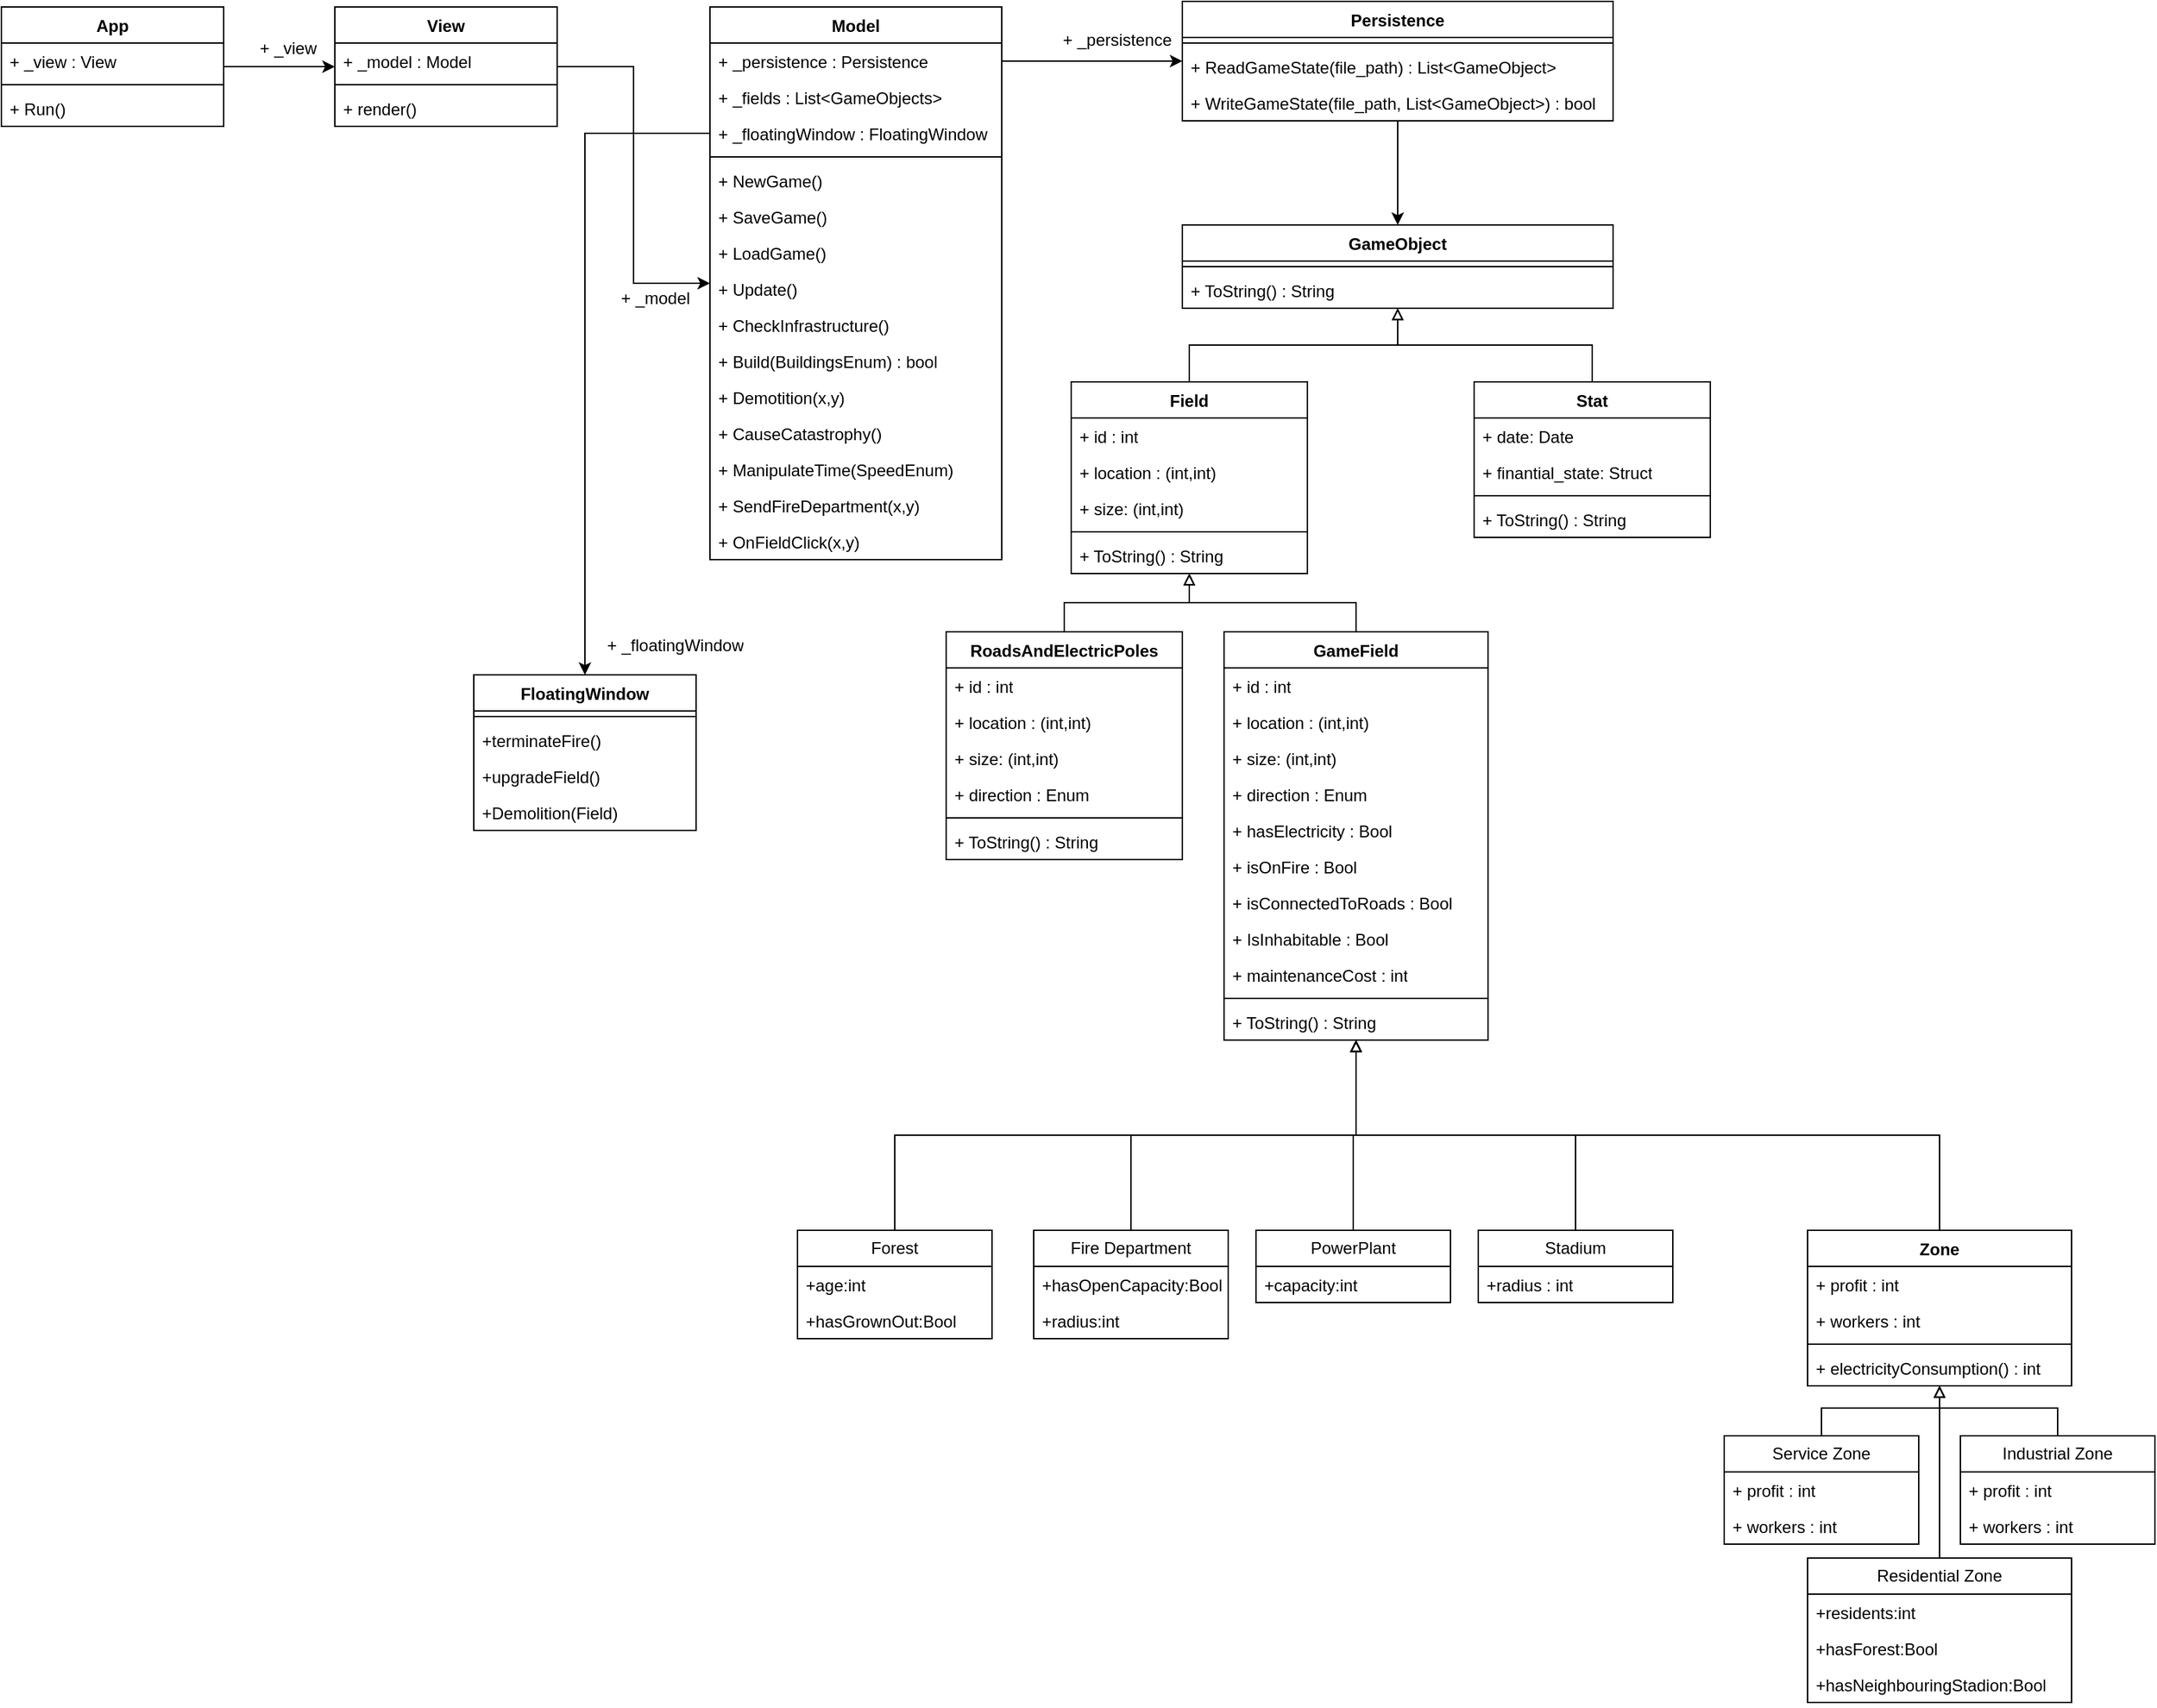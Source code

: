 <mxfile version="21.1.0" type="device">
  <diagram name="1 oldal" id="NuUi4jj5uh0NDqIXe4In">
    <mxGraphModel dx="3385" dy="1435" grid="1" gridSize="10" guides="1" tooltips="1" connect="1" arrows="1" fold="1" page="1" pageScale="1" pageWidth="827" pageHeight="1169" math="0" shadow="0">
      <root>
        <mxCell id="0" />
        <mxCell id="1" parent="0" />
        <mxCell id="-wiyPq9dXPfy-0tIWqK8-17" style="edgeStyle=orthogonalEdgeStyle;rounded=0;orthogonalLoop=1;jettySize=auto;html=1;" parent="1" source="-wiyPq9dXPfy-0tIWqK8-1" target="-wiyPq9dXPfy-0tIWqK8-12" edge="1">
          <mxGeometry relative="1" as="geometry" />
        </mxCell>
        <mxCell id="-wiyPq9dXPfy-0tIWqK8-1" value="View" style="swimlane;fontStyle=1;align=center;verticalAlign=top;childLayout=stackLayout;horizontal=1;startSize=26;horizontalStack=0;resizeParent=1;resizeParentMax=0;resizeLast=0;collapsible=1;marginBottom=0;whiteSpace=wrap;html=1;" parent="1" vertex="1">
          <mxGeometry x="280" y="44" width="160" height="86" as="geometry" />
        </mxCell>
        <mxCell id="-wiyPq9dXPfy-0tIWqK8-2" value="+ _model : Model" style="text;strokeColor=none;fillColor=none;align=left;verticalAlign=top;spacingLeft=4;spacingRight=4;overflow=hidden;rotatable=0;points=[[0,0.5],[1,0.5]];portConstraint=eastwest;whiteSpace=wrap;html=1;" parent="-wiyPq9dXPfy-0tIWqK8-1" vertex="1">
          <mxGeometry y="26" width="160" height="26" as="geometry" />
        </mxCell>
        <mxCell id="-wiyPq9dXPfy-0tIWqK8-3" value="" style="line;strokeWidth=1;fillColor=none;align=left;verticalAlign=middle;spacingTop=-1;spacingLeft=3;spacingRight=3;rotatable=0;labelPosition=right;points=[];portConstraint=eastwest;strokeColor=inherit;" parent="-wiyPq9dXPfy-0tIWqK8-1" vertex="1">
          <mxGeometry y="52" width="160" height="8" as="geometry" />
        </mxCell>
        <mxCell id="-wiyPq9dXPfy-0tIWqK8-4" value="+ render()&lt;br&gt;&lt;div&gt;&lt;br&gt;&lt;/div&gt;&lt;div&gt;&lt;br&gt;&lt;/div&gt;" style="text;strokeColor=none;fillColor=none;align=left;verticalAlign=top;spacingLeft=4;spacingRight=4;overflow=hidden;rotatable=0;points=[[0,0.5],[1,0.5]];portConstraint=eastwest;whiteSpace=wrap;html=1;" parent="-wiyPq9dXPfy-0tIWqK8-1" vertex="1">
          <mxGeometry y="60" width="160" height="26" as="geometry" />
        </mxCell>
        <mxCell id="-wiyPq9dXPfy-0tIWqK8-47" style="edgeStyle=orthogonalEdgeStyle;rounded=0;orthogonalLoop=1;jettySize=auto;html=1;exitX=1;exitY=0.5;exitDx=0;exitDy=0;" parent="1" source="-wiyPq9dXPfy-0tIWqK8-13" target="-wiyPq9dXPfy-0tIWqK8-32" edge="1">
          <mxGeometry relative="1" as="geometry" />
        </mxCell>
        <mxCell id="-wiyPq9dXPfy-0tIWqK8-12" value="Model" style="swimlane;fontStyle=1;align=center;verticalAlign=top;childLayout=stackLayout;horizontal=1;startSize=26;horizontalStack=0;resizeParent=1;resizeParentMax=0;resizeLast=0;collapsible=1;marginBottom=0;whiteSpace=wrap;html=1;" parent="1" vertex="1">
          <mxGeometry x="550" y="44" width="210" height="398" as="geometry" />
        </mxCell>
        <mxCell id="-wiyPq9dXPfy-0tIWqK8-13" value="+ _persistence : Persistence" style="text;strokeColor=none;fillColor=none;align=left;verticalAlign=top;spacingLeft=4;spacingRight=4;overflow=hidden;rotatable=0;points=[[0,0.5],[1,0.5]];portConstraint=eastwest;whiteSpace=wrap;html=1;" parent="-wiyPq9dXPfy-0tIWqK8-12" vertex="1">
          <mxGeometry y="26" width="210" height="26" as="geometry" />
        </mxCell>
        <mxCell id="-wiyPq9dXPfy-0tIWqK8-29" value="+ _fields : List&amp;lt;GameObjects&amp;gt;" style="text;strokeColor=none;fillColor=none;align=left;verticalAlign=top;spacingLeft=4;spacingRight=4;overflow=hidden;rotatable=0;points=[[0,0.5],[1,0.5]];portConstraint=eastwest;whiteSpace=wrap;html=1;" parent="-wiyPq9dXPfy-0tIWqK8-12" vertex="1">
          <mxGeometry y="52" width="210" height="26" as="geometry" />
        </mxCell>
        <mxCell id="1dtsfyiXX6QOU-f_7EKa-1" value="+ _floatingWindow : FloatingWindow" style="text;strokeColor=none;fillColor=none;align=left;verticalAlign=top;spacingLeft=4;spacingRight=4;overflow=hidden;rotatable=0;points=[[0,0.5],[1,0.5]];portConstraint=eastwest;whiteSpace=wrap;html=1;" vertex="1" parent="-wiyPq9dXPfy-0tIWqK8-12">
          <mxGeometry y="78" width="210" height="26" as="geometry" />
        </mxCell>
        <mxCell id="-wiyPq9dXPfy-0tIWqK8-14" value="" style="line;strokeWidth=1;fillColor=none;align=left;verticalAlign=middle;spacingTop=-1;spacingLeft=3;spacingRight=3;rotatable=0;labelPosition=right;points=[];portConstraint=eastwest;strokeColor=inherit;" parent="-wiyPq9dXPfy-0tIWqK8-12" vertex="1">
          <mxGeometry y="104" width="210" height="8" as="geometry" />
        </mxCell>
        <mxCell id="-wiyPq9dXPfy-0tIWqK8-15" value="+ NewGame()&lt;br&gt;&lt;div&gt;&lt;br&gt;&lt;/div&gt;&lt;div&gt;&lt;br&gt;&lt;/div&gt;" style="text;strokeColor=none;fillColor=none;align=left;verticalAlign=top;spacingLeft=4;spacingRight=4;overflow=hidden;rotatable=0;points=[[0,0.5],[1,0.5]];portConstraint=eastwest;whiteSpace=wrap;html=1;" parent="-wiyPq9dXPfy-0tIWqK8-12" vertex="1">
          <mxGeometry y="112" width="210" height="26" as="geometry" />
        </mxCell>
        <mxCell id="-wiyPq9dXPfy-0tIWqK8-19" value="+ SaveGame()" style="text;strokeColor=none;fillColor=none;align=left;verticalAlign=top;spacingLeft=4;spacingRight=4;overflow=hidden;rotatable=0;points=[[0,0.5],[1,0.5]];portConstraint=eastwest;whiteSpace=wrap;html=1;" parent="-wiyPq9dXPfy-0tIWqK8-12" vertex="1">
          <mxGeometry y="138" width="210" height="26" as="geometry" />
        </mxCell>
        <mxCell id="-wiyPq9dXPfy-0tIWqK8-20" value="&lt;div&gt;+ LoadGame()&lt;/div&gt;" style="text;strokeColor=none;fillColor=none;align=left;verticalAlign=top;spacingLeft=4;spacingRight=4;overflow=hidden;rotatable=0;points=[[0,0.5],[1,0.5]];portConstraint=eastwest;whiteSpace=wrap;html=1;" parent="-wiyPq9dXPfy-0tIWqK8-12" vertex="1">
          <mxGeometry y="164" width="210" height="26" as="geometry" />
        </mxCell>
        <mxCell id="-wiyPq9dXPfy-0tIWqK8-21" value="+ Update()" style="text;strokeColor=none;fillColor=none;align=left;verticalAlign=top;spacingLeft=4;spacingRight=4;overflow=hidden;rotatable=0;points=[[0,0.5],[1,0.5]];portConstraint=eastwest;whiteSpace=wrap;html=1;" parent="-wiyPq9dXPfy-0tIWqK8-12" vertex="1">
          <mxGeometry y="190" width="210" height="26" as="geometry" />
        </mxCell>
        <mxCell id="-wiyPq9dXPfy-0tIWqK8-22" value="+ CheckInfrastructure()" style="text;strokeColor=none;fillColor=none;align=left;verticalAlign=top;spacingLeft=4;spacingRight=4;overflow=hidden;rotatable=0;points=[[0,0.5],[1,0.5]];portConstraint=eastwest;whiteSpace=wrap;html=1;" parent="-wiyPq9dXPfy-0tIWqK8-12" vertex="1">
          <mxGeometry y="216" width="210" height="26" as="geometry" />
        </mxCell>
        <mxCell id="-wiyPq9dXPfy-0tIWqK8-23" value="+ Build(BuildingsEnum) : bool" style="text;strokeColor=none;fillColor=none;align=left;verticalAlign=top;spacingLeft=4;spacingRight=4;overflow=hidden;rotatable=0;points=[[0,0.5],[1,0.5]];portConstraint=eastwest;whiteSpace=wrap;html=1;" parent="-wiyPq9dXPfy-0tIWqK8-12" vertex="1">
          <mxGeometry y="242" width="210" height="26" as="geometry" />
        </mxCell>
        <mxCell id="-wiyPq9dXPfy-0tIWqK8-27" value="+ Demotition(x,y)" style="text;strokeColor=none;fillColor=none;align=left;verticalAlign=top;spacingLeft=4;spacingRight=4;overflow=hidden;rotatable=0;points=[[0,0.5],[1,0.5]];portConstraint=eastwest;whiteSpace=wrap;html=1;" parent="-wiyPq9dXPfy-0tIWqK8-12" vertex="1">
          <mxGeometry y="268" width="210" height="26" as="geometry" />
        </mxCell>
        <mxCell id="-wiyPq9dXPfy-0tIWqK8-24" value="+ CauseCatastrophy()" style="text;strokeColor=none;fillColor=none;align=left;verticalAlign=top;spacingLeft=4;spacingRight=4;overflow=hidden;rotatable=0;points=[[0,0.5],[1,0.5]];portConstraint=eastwest;whiteSpace=wrap;html=1;" parent="-wiyPq9dXPfy-0tIWqK8-12" vertex="1">
          <mxGeometry y="294" width="210" height="26" as="geometry" />
        </mxCell>
        <mxCell id="-wiyPq9dXPfy-0tIWqK8-25" value="+ ManipulateTime(SpeedEnum)" style="text;strokeColor=none;fillColor=none;align=left;verticalAlign=top;spacingLeft=4;spacingRight=4;overflow=hidden;rotatable=0;points=[[0,0.5],[1,0.5]];portConstraint=eastwest;whiteSpace=wrap;html=1;" parent="-wiyPq9dXPfy-0tIWqK8-12" vertex="1">
          <mxGeometry y="320" width="210" height="26" as="geometry" />
        </mxCell>
        <mxCell id="-wiyPq9dXPfy-0tIWqK8-26" value="+ SendFireDepartment(x,y)" style="text;strokeColor=none;fillColor=none;align=left;verticalAlign=top;spacingLeft=4;spacingRight=4;overflow=hidden;rotatable=0;points=[[0,0.5],[1,0.5]];portConstraint=eastwest;whiteSpace=wrap;html=1;" parent="-wiyPq9dXPfy-0tIWqK8-12" vertex="1">
          <mxGeometry y="346" width="210" height="26" as="geometry" />
        </mxCell>
        <mxCell id="-wiyPq9dXPfy-0tIWqK8-28" value="&lt;div&gt;+ OnFieldClick(x,y)&lt;/div&gt;" style="text;strokeColor=none;fillColor=none;align=left;verticalAlign=top;spacingLeft=4;spacingRight=4;overflow=hidden;rotatable=0;points=[[0,0.5],[1,0.5]];portConstraint=eastwest;whiteSpace=wrap;html=1;" parent="-wiyPq9dXPfy-0tIWqK8-12" vertex="1">
          <mxGeometry y="372" width="210" height="26" as="geometry" />
        </mxCell>
        <mxCell id="-wiyPq9dXPfy-0tIWqK8-18" value="+ _model" style="text;strokeColor=none;fillColor=none;align=left;verticalAlign=top;spacingLeft=4;spacingRight=4;overflow=hidden;rotatable=0;points=[[0,0.5],[1,0.5]];portConstraint=eastwest;whiteSpace=wrap;html=1;" parent="1" vertex="1">
          <mxGeometry x="480" y="240" width="70" height="26" as="geometry" />
        </mxCell>
        <mxCell id="-wiyPq9dXPfy-0tIWqK8-52" style="edgeStyle=orthogonalEdgeStyle;rounded=0;orthogonalLoop=1;jettySize=auto;html=1;" parent="1" source="-wiyPq9dXPfy-0tIWqK8-32" target="-wiyPq9dXPfy-0tIWqK8-48" edge="1">
          <mxGeometry relative="1" as="geometry" />
        </mxCell>
        <mxCell id="-wiyPq9dXPfy-0tIWqK8-32" value="Persistence" style="swimlane;fontStyle=1;align=center;verticalAlign=top;childLayout=stackLayout;horizontal=1;startSize=26;horizontalStack=0;resizeParent=1;resizeParentMax=0;resizeLast=0;collapsible=1;marginBottom=0;whiteSpace=wrap;html=1;" parent="1" vertex="1">
          <mxGeometry x="890" y="40" width="310" height="86" as="geometry" />
        </mxCell>
        <mxCell id="-wiyPq9dXPfy-0tIWqK8-35" value="" style="line;strokeWidth=1;fillColor=none;align=left;verticalAlign=middle;spacingTop=-1;spacingLeft=3;spacingRight=3;rotatable=0;labelPosition=right;points=[];portConstraint=eastwest;strokeColor=inherit;" parent="-wiyPq9dXPfy-0tIWqK8-32" vertex="1">
          <mxGeometry y="26" width="310" height="8" as="geometry" />
        </mxCell>
        <mxCell id="-wiyPq9dXPfy-0tIWqK8-45" value="+ ReadGameState(file_path) : List&amp;lt;GameObject&amp;gt;" style="text;strokeColor=none;fillColor=none;align=left;verticalAlign=top;spacingLeft=4;spacingRight=4;overflow=hidden;rotatable=0;points=[[0,0.5],[1,0.5]];portConstraint=eastwest;whiteSpace=wrap;html=1;" parent="-wiyPq9dXPfy-0tIWqK8-32" vertex="1">
          <mxGeometry y="34" width="310" height="26" as="geometry" />
        </mxCell>
        <mxCell id="-wiyPq9dXPfy-0tIWqK8-46" value="+ WriteGameState(file_path, List&amp;lt;GameObject&amp;gt;) : bool " style="text;strokeColor=none;fillColor=none;align=left;verticalAlign=top;spacingLeft=4;spacingRight=4;overflow=hidden;rotatable=0;points=[[0,0.5],[1,0.5]];portConstraint=eastwest;whiteSpace=wrap;html=1;" parent="-wiyPq9dXPfy-0tIWqK8-32" vertex="1">
          <mxGeometry y="60" width="310" height="26" as="geometry" />
        </mxCell>
        <mxCell id="-wiyPq9dXPfy-0tIWqK8-48" value="GameObject" style="swimlane;fontStyle=1;align=center;verticalAlign=top;childLayout=stackLayout;horizontal=1;startSize=26;horizontalStack=0;resizeParent=1;resizeParentMax=0;resizeLast=0;collapsible=1;marginBottom=0;whiteSpace=wrap;html=1;" parent="1" vertex="1">
          <mxGeometry x="890" y="201" width="310" height="60" as="geometry" />
        </mxCell>
        <mxCell id="-wiyPq9dXPfy-0tIWqK8-49" value="" style="line;strokeWidth=1;fillColor=none;align=left;verticalAlign=middle;spacingTop=-1;spacingLeft=3;spacingRight=3;rotatable=0;labelPosition=right;points=[];portConstraint=eastwest;strokeColor=inherit;" parent="-wiyPq9dXPfy-0tIWqK8-48" vertex="1">
          <mxGeometry y="26" width="310" height="8" as="geometry" />
        </mxCell>
        <mxCell id="-wiyPq9dXPfy-0tIWqK8-51" value="+ ToString() : String" style="text;strokeColor=none;fillColor=none;align=left;verticalAlign=top;spacingLeft=4;spacingRight=4;overflow=hidden;rotatable=0;points=[[0,0.5],[1,0.5]];portConstraint=eastwest;whiteSpace=wrap;html=1;" parent="-wiyPq9dXPfy-0tIWqK8-48" vertex="1">
          <mxGeometry y="34" width="310" height="26" as="geometry" />
        </mxCell>
        <mxCell id="-wiyPq9dXPfy-0tIWqK8-56" style="edgeStyle=orthogonalEdgeStyle;rounded=0;orthogonalLoop=1;jettySize=auto;html=1;endArrow=block;endFill=0;" parent="1" source="-wiyPq9dXPfy-0tIWqK8-53" target="-wiyPq9dXPfy-0tIWqK8-48" edge="1">
          <mxGeometry relative="1" as="geometry" />
        </mxCell>
        <mxCell id="-wiyPq9dXPfy-0tIWqK8-53" value="Field" style="swimlane;fontStyle=1;align=center;verticalAlign=top;childLayout=stackLayout;horizontal=1;startSize=26;horizontalStack=0;resizeParent=1;resizeParentMax=0;resizeLast=0;collapsible=1;marginBottom=0;whiteSpace=wrap;html=1;" parent="1" vertex="1">
          <mxGeometry x="810" y="314" width="170" height="138" as="geometry" />
        </mxCell>
        <mxCell id="-wiyPq9dXPfy-0tIWqK8-55" value="+ id : int" style="text;strokeColor=none;fillColor=none;align=left;verticalAlign=top;spacingLeft=4;spacingRight=4;overflow=hidden;rotatable=0;points=[[0,0.5],[1,0.5]];portConstraint=eastwest;whiteSpace=wrap;html=1;" parent="-wiyPq9dXPfy-0tIWqK8-53" vertex="1">
          <mxGeometry y="26" width="170" height="26" as="geometry" />
        </mxCell>
        <mxCell id="-wiyPq9dXPfy-0tIWqK8-57" value="+ location : (int,int)" style="text;strokeColor=none;fillColor=none;align=left;verticalAlign=top;spacingLeft=4;spacingRight=4;overflow=hidden;rotatable=0;points=[[0,0.5],[1,0.5]];portConstraint=eastwest;whiteSpace=wrap;html=1;" parent="-wiyPq9dXPfy-0tIWqK8-53" vertex="1">
          <mxGeometry y="52" width="170" height="26" as="geometry" />
        </mxCell>
        <mxCell id="-wiyPq9dXPfy-0tIWqK8-58" value="+ size: (int,int)" style="text;strokeColor=none;fillColor=none;align=left;verticalAlign=top;spacingLeft=4;spacingRight=4;overflow=hidden;rotatable=0;points=[[0,0.5],[1,0.5]];portConstraint=eastwest;whiteSpace=wrap;html=1;" parent="-wiyPq9dXPfy-0tIWqK8-53" vertex="1">
          <mxGeometry y="78" width="170" height="26" as="geometry" />
        </mxCell>
        <mxCell id="-wiyPq9dXPfy-0tIWqK8-54" value="" style="line;strokeWidth=1;fillColor=none;align=left;verticalAlign=middle;spacingTop=-1;spacingLeft=3;spacingRight=3;rotatable=0;labelPosition=right;points=[];portConstraint=eastwest;strokeColor=inherit;" parent="-wiyPq9dXPfy-0tIWqK8-53" vertex="1">
          <mxGeometry y="104" width="170" height="8" as="geometry" />
        </mxCell>
        <mxCell id="-wiyPq9dXPfy-0tIWqK8-59" value="+ ToString() : String" style="text;strokeColor=none;fillColor=none;align=left;verticalAlign=top;spacingLeft=4;spacingRight=4;overflow=hidden;rotatable=0;points=[[0,0.5],[1,0.5]];portConstraint=eastwest;whiteSpace=wrap;html=1;" parent="-wiyPq9dXPfy-0tIWqK8-53" vertex="1">
          <mxGeometry y="112" width="170" height="26" as="geometry" />
        </mxCell>
        <mxCell id="-wiyPq9dXPfy-0tIWqK8-66" style="edgeStyle=orthogonalEdgeStyle;rounded=0;orthogonalLoop=1;jettySize=auto;html=1;endArrow=block;endFill=0;" parent="1" source="-wiyPq9dXPfy-0tIWqK8-60" target="-wiyPq9dXPfy-0tIWqK8-48" edge="1">
          <mxGeometry relative="1" as="geometry" />
        </mxCell>
        <mxCell id="-wiyPq9dXPfy-0tIWqK8-60" value="Stat" style="swimlane;fontStyle=1;align=center;verticalAlign=top;childLayout=stackLayout;horizontal=1;startSize=26;horizontalStack=0;resizeParent=1;resizeParentMax=0;resizeLast=0;collapsible=1;marginBottom=0;whiteSpace=wrap;html=1;" parent="1" vertex="1">
          <mxGeometry x="1100" y="314" width="170" height="112" as="geometry" />
        </mxCell>
        <mxCell id="-wiyPq9dXPfy-0tIWqK8-61" value="+ date: Date" style="text;strokeColor=none;fillColor=none;align=left;verticalAlign=top;spacingLeft=4;spacingRight=4;overflow=hidden;rotatable=0;points=[[0,0.5],[1,0.5]];portConstraint=eastwest;whiteSpace=wrap;html=1;" parent="-wiyPq9dXPfy-0tIWqK8-60" vertex="1">
          <mxGeometry y="26" width="170" height="26" as="geometry" />
        </mxCell>
        <mxCell id="-wiyPq9dXPfy-0tIWqK8-62" value="+ finantial_state: Struct" style="text;strokeColor=none;fillColor=none;align=left;verticalAlign=top;spacingLeft=4;spacingRight=4;overflow=hidden;rotatable=0;points=[[0,0.5],[1,0.5]];portConstraint=eastwest;whiteSpace=wrap;html=1;" parent="-wiyPq9dXPfy-0tIWqK8-60" vertex="1">
          <mxGeometry y="52" width="170" height="26" as="geometry" />
        </mxCell>
        <mxCell id="-wiyPq9dXPfy-0tIWqK8-64" value="" style="line;strokeWidth=1;fillColor=none;align=left;verticalAlign=middle;spacingTop=-1;spacingLeft=3;spacingRight=3;rotatable=0;labelPosition=right;points=[];portConstraint=eastwest;strokeColor=inherit;" parent="-wiyPq9dXPfy-0tIWqK8-60" vertex="1">
          <mxGeometry y="78" width="170" height="8" as="geometry" />
        </mxCell>
        <mxCell id="-wiyPq9dXPfy-0tIWqK8-65" value="+ ToString() : String" style="text;strokeColor=none;fillColor=none;align=left;verticalAlign=top;spacingLeft=4;spacingRight=4;overflow=hidden;rotatable=0;points=[[0,0.5],[1,0.5]];portConstraint=eastwest;whiteSpace=wrap;html=1;" parent="-wiyPq9dXPfy-0tIWqK8-60" vertex="1">
          <mxGeometry y="86" width="170" height="26" as="geometry" />
        </mxCell>
        <mxCell id="-wiyPq9dXPfy-0tIWqK8-74" style="edgeStyle=orthogonalEdgeStyle;rounded=0;orthogonalLoop=1;jettySize=auto;html=1;endArrow=block;endFill=0;" parent="1" source="-wiyPq9dXPfy-0tIWqK8-67" target="-wiyPq9dXPfy-0tIWqK8-53" edge="1">
          <mxGeometry relative="1" as="geometry" />
        </mxCell>
        <mxCell id="-wiyPq9dXPfy-0tIWqK8-67" value="RoadsAndElectricPoles" style="swimlane;fontStyle=1;align=center;verticalAlign=top;childLayout=stackLayout;horizontal=1;startSize=26;horizontalStack=0;resizeParent=1;resizeParentMax=0;resizeLast=0;collapsible=1;marginBottom=0;whiteSpace=wrap;html=1;" parent="1" vertex="1">
          <mxGeometry x="720" y="494" width="170" height="164" as="geometry" />
        </mxCell>
        <mxCell id="-wiyPq9dXPfy-0tIWqK8-68" value="+ id : int" style="text;strokeColor=none;fillColor=none;align=left;verticalAlign=top;spacingLeft=4;spacingRight=4;overflow=hidden;rotatable=0;points=[[0,0.5],[1,0.5]];portConstraint=eastwest;whiteSpace=wrap;html=1;" parent="-wiyPq9dXPfy-0tIWqK8-67" vertex="1">
          <mxGeometry y="26" width="170" height="26" as="geometry" />
        </mxCell>
        <mxCell id="-wiyPq9dXPfy-0tIWqK8-69" value="+ location : (int,int)" style="text;strokeColor=none;fillColor=none;align=left;verticalAlign=top;spacingLeft=4;spacingRight=4;overflow=hidden;rotatable=0;points=[[0,0.5],[1,0.5]];portConstraint=eastwest;whiteSpace=wrap;html=1;" parent="-wiyPq9dXPfy-0tIWqK8-67" vertex="1">
          <mxGeometry y="52" width="170" height="26" as="geometry" />
        </mxCell>
        <mxCell id="-wiyPq9dXPfy-0tIWqK8-70" value="+ size: (int,int)" style="text;strokeColor=none;fillColor=none;align=left;verticalAlign=top;spacingLeft=4;spacingRight=4;overflow=hidden;rotatable=0;points=[[0,0.5],[1,0.5]];portConstraint=eastwest;whiteSpace=wrap;html=1;" parent="-wiyPq9dXPfy-0tIWqK8-67" vertex="1">
          <mxGeometry y="78" width="170" height="26" as="geometry" />
        </mxCell>
        <mxCell id="-wiyPq9dXPfy-0tIWqK8-73" value="+ direction : Enum" style="text;strokeColor=none;fillColor=none;align=left;verticalAlign=top;spacingLeft=4;spacingRight=4;overflow=hidden;rotatable=0;points=[[0,0.5],[1,0.5]];portConstraint=eastwest;whiteSpace=wrap;html=1;" parent="-wiyPq9dXPfy-0tIWqK8-67" vertex="1">
          <mxGeometry y="104" width="170" height="26" as="geometry" />
        </mxCell>
        <mxCell id="-wiyPq9dXPfy-0tIWqK8-71" value="" style="line;strokeWidth=1;fillColor=none;align=left;verticalAlign=middle;spacingTop=-1;spacingLeft=3;spacingRight=3;rotatable=0;labelPosition=right;points=[];portConstraint=eastwest;strokeColor=inherit;" parent="-wiyPq9dXPfy-0tIWqK8-67" vertex="1">
          <mxGeometry y="130" width="170" height="8" as="geometry" />
        </mxCell>
        <mxCell id="-wiyPq9dXPfy-0tIWqK8-72" value="+ ToString() : String" style="text;strokeColor=none;fillColor=none;align=left;verticalAlign=top;spacingLeft=4;spacingRight=4;overflow=hidden;rotatable=0;points=[[0,0.5],[1,0.5]];portConstraint=eastwest;whiteSpace=wrap;html=1;" parent="-wiyPq9dXPfy-0tIWqK8-67" vertex="1">
          <mxGeometry y="138" width="170" height="26" as="geometry" />
        </mxCell>
        <mxCell id="-wiyPq9dXPfy-0tIWqK8-82" style="edgeStyle=orthogonalEdgeStyle;rounded=0;orthogonalLoop=1;jettySize=auto;html=1;endArrow=block;endFill=0;" parent="1" source="-wiyPq9dXPfy-0tIWqK8-75" target="-wiyPq9dXPfy-0tIWqK8-53" edge="1">
          <mxGeometry relative="1" as="geometry" />
        </mxCell>
        <mxCell id="-wiyPq9dXPfy-0tIWqK8-75" value="GameField" style="swimlane;fontStyle=1;align=center;verticalAlign=top;childLayout=stackLayout;horizontal=1;startSize=26;horizontalStack=0;resizeParent=1;resizeParentMax=0;resizeLast=0;collapsible=1;marginBottom=0;whiteSpace=wrap;html=1;" parent="1" vertex="1">
          <mxGeometry x="920" y="494" width="190" height="294" as="geometry" />
        </mxCell>
        <mxCell id="-wiyPq9dXPfy-0tIWqK8-76" value="+ id : int" style="text;strokeColor=none;fillColor=none;align=left;verticalAlign=top;spacingLeft=4;spacingRight=4;overflow=hidden;rotatable=0;points=[[0,0.5],[1,0.5]];portConstraint=eastwest;whiteSpace=wrap;html=1;" parent="-wiyPq9dXPfy-0tIWqK8-75" vertex="1">
          <mxGeometry y="26" width="190" height="26" as="geometry" />
        </mxCell>
        <mxCell id="-wiyPq9dXPfy-0tIWqK8-77" value="+ location : (int,int)" style="text;strokeColor=none;fillColor=none;align=left;verticalAlign=top;spacingLeft=4;spacingRight=4;overflow=hidden;rotatable=0;points=[[0,0.5],[1,0.5]];portConstraint=eastwest;whiteSpace=wrap;html=1;" parent="-wiyPq9dXPfy-0tIWqK8-75" vertex="1">
          <mxGeometry y="52" width="190" height="26" as="geometry" />
        </mxCell>
        <mxCell id="-wiyPq9dXPfy-0tIWqK8-78" value="+ size: (int,int)" style="text;strokeColor=none;fillColor=none;align=left;verticalAlign=top;spacingLeft=4;spacingRight=4;overflow=hidden;rotatable=0;points=[[0,0.5],[1,0.5]];portConstraint=eastwest;whiteSpace=wrap;html=1;" parent="-wiyPq9dXPfy-0tIWqK8-75" vertex="1">
          <mxGeometry y="78" width="190" height="26" as="geometry" />
        </mxCell>
        <mxCell id="-wiyPq9dXPfy-0tIWqK8-79" value="+ direction : Enum" style="text;strokeColor=none;fillColor=none;align=left;verticalAlign=top;spacingLeft=4;spacingRight=4;overflow=hidden;rotatable=0;points=[[0,0.5],[1,0.5]];portConstraint=eastwest;whiteSpace=wrap;html=1;" parent="-wiyPq9dXPfy-0tIWqK8-75" vertex="1">
          <mxGeometry y="104" width="190" height="26" as="geometry" />
        </mxCell>
        <mxCell id="-wiyPq9dXPfy-0tIWqK8-83" value="+ hasElectricity : Bool " style="text;strokeColor=none;fillColor=none;align=left;verticalAlign=top;spacingLeft=4;spacingRight=4;overflow=hidden;rotatable=0;points=[[0,0.5],[1,0.5]];portConstraint=eastwest;whiteSpace=wrap;html=1;" parent="-wiyPq9dXPfy-0tIWqK8-75" vertex="1">
          <mxGeometry y="130" width="190" height="26" as="geometry" />
        </mxCell>
        <mxCell id="-wiyPq9dXPfy-0tIWqK8-84" value="+ isOnFire : Bool " style="text;strokeColor=none;fillColor=none;align=left;verticalAlign=top;spacingLeft=4;spacingRight=4;overflow=hidden;rotatable=0;points=[[0,0.5],[1,0.5]];portConstraint=eastwest;whiteSpace=wrap;html=1;" parent="-wiyPq9dXPfy-0tIWqK8-75" vertex="1">
          <mxGeometry y="156" width="190" height="26" as="geometry" />
        </mxCell>
        <mxCell id="-wiyPq9dXPfy-0tIWqK8-85" value="+ isConnectedToRoads : Bool " style="text;strokeColor=none;fillColor=none;align=left;verticalAlign=top;spacingLeft=4;spacingRight=4;overflow=hidden;rotatable=0;points=[[0,0.5],[1,0.5]];portConstraint=eastwest;whiteSpace=wrap;html=1;" parent="-wiyPq9dXPfy-0tIWqK8-75" vertex="1">
          <mxGeometry y="182" width="190" height="26" as="geometry" />
        </mxCell>
        <mxCell id="-wiyPq9dXPfy-0tIWqK8-86" value="+ IsInhabitable : Bool" style="text;strokeColor=none;fillColor=none;align=left;verticalAlign=top;spacingLeft=4;spacingRight=4;overflow=hidden;rotatable=0;points=[[0,0.5],[1,0.5]];portConstraint=eastwest;whiteSpace=wrap;html=1;" parent="-wiyPq9dXPfy-0tIWqK8-75" vertex="1">
          <mxGeometry y="208" width="190" height="26" as="geometry" />
        </mxCell>
        <mxCell id="-wiyPq9dXPfy-0tIWqK8-87" value="+ maintenanceCost : int" style="text;strokeColor=none;fillColor=none;align=left;verticalAlign=top;spacingLeft=4;spacingRight=4;overflow=hidden;rotatable=0;points=[[0,0.5],[1,0.5]];portConstraint=eastwest;whiteSpace=wrap;html=1;" parent="-wiyPq9dXPfy-0tIWqK8-75" vertex="1">
          <mxGeometry y="234" width="190" height="26" as="geometry" />
        </mxCell>
        <mxCell id="-wiyPq9dXPfy-0tIWqK8-80" value="" style="line;strokeWidth=1;fillColor=none;align=left;verticalAlign=middle;spacingTop=-1;spacingLeft=3;spacingRight=3;rotatable=0;labelPosition=right;points=[];portConstraint=eastwest;strokeColor=inherit;" parent="-wiyPq9dXPfy-0tIWqK8-75" vertex="1">
          <mxGeometry y="260" width="190" height="8" as="geometry" />
        </mxCell>
        <mxCell id="-wiyPq9dXPfy-0tIWqK8-81" value="+ ToString() : String" style="text;strokeColor=none;fillColor=none;align=left;verticalAlign=top;spacingLeft=4;spacingRight=4;overflow=hidden;rotatable=0;points=[[0,0.5],[1,0.5]];portConstraint=eastwest;whiteSpace=wrap;html=1;" parent="-wiyPq9dXPfy-0tIWqK8-75" vertex="1">
          <mxGeometry y="268" width="190" height="26" as="geometry" />
        </mxCell>
        <mxCell id="-wiyPq9dXPfy-0tIWqK8-125" style="edgeStyle=orthogonalEdgeStyle;rounded=0;orthogonalLoop=1;jettySize=auto;html=1;endArrow=block;endFill=0;" parent="1" source="-wiyPq9dXPfy-0tIWqK8-89" target="-wiyPq9dXPfy-0tIWqK8-75" edge="1">
          <mxGeometry relative="1" as="geometry" />
        </mxCell>
        <mxCell id="-wiyPq9dXPfy-0tIWqK8-89" value="PowerPlant" style="swimlane;fontStyle=0;childLayout=stackLayout;horizontal=1;startSize=26;fillColor=none;horizontalStack=0;resizeParent=1;resizeParentMax=0;resizeLast=0;collapsible=1;marginBottom=0;whiteSpace=wrap;html=1;" parent="1" vertex="1">
          <mxGeometry x="943.0" y="925" width="140" height="52" as="geometry" />
        </mxCell>
        <mxCell id="-wiyPq9dXPfy-0tIWqK8-90" value="+capacity:int" style="text;strokeColor=none;fillColor=none;align=left;verticalAlign=top;spacingLeft=4;spacingRight=4;overflow=hidden;rotatable=0;points=[[0,0.5],[1,0.5]];portConstraint=eastwest;whiteSpace=wrap;html=1;" parent="-wiyPq9dXPfy-0tIWqK8-89" vertex="1">
          <mxGeometry y="26" width="140" height="26" as="geometry" />
        </mxCell>
        <mxCell id="-wiyPq9dXPfy-0tIWqK8-124" style="edgeStyle=orthogonalEdgeStyle;rounded=0;orthogonalLoop=1;jettySize=auto;html=1;endArrow=block;endFill=0;" parent="1" source="-wiyPq9dXPfy-0tIWqK8-91" target="-wiyPq9dXPfy-0tIWqK8-75" edge="1">
          <mxGeometry relative="1" as="geometry" />
        </mxCell>
        <mxCell id="-wiyPq9dXPfy-0tIWqK8-91" value="Fire Department" style="swimlane;fontStyle=0;childLayout=stackLayout;horizontal=1;startSize=26;fillColor=none;horizontalStack=0;resizeParent=1;resizeParentMax=0;resizeLast=0;collapsible=1;marginBottom=0;whiteSpace=wrap;html=1;" parent="1" vertex="1">
          <mxGeometry x="783" y="925" width="140" height="78" as="geometry" />
        </mxCell>
        <mxCell id="-wiyPq9dXPfy-0tIWqK8-92" value="+hasOpenCapacity:Bool" style="text;strokeColor=none;fillColor=none;align=left;verticalAlign=top;spacingLeft=4;spacingRight=4;overflow=hidden;rotatable=0;points=[[0,0.5],[1,0.5]];portConstraint=eastwest;whiteSpace=wrap;html=1;" parent="-wiyPq9dXPfy-0tIWqK8-91" vertex="1">
          <mxGeometry y="26" width="140" height="26" as="geometry" />
        </mxCell>
        <mxCell id="-wiyPq9dXPfy-0tIWqK8-93" value="+radius:int" style="text;strokeColor=none;fillColor=none;align=left;verticalAlign=top;spacingLeft=4;spacingRight=4;overflow=hidden;rotatable=0;points=[[0,0.5],[1,0.5]];portConstraint=eastwest;whiteSpace=wrap;html=1;" parent="-wiyPq9dXPfy-0tIWqK8-91" vertex="1">
          <mxGeometry y="52" width="140" height="26" as="geometry" />
        </mxCell>
        <mxCell id="-wiyPq9dXPfy-0tIWqK8-123" style="edgeStyle=orthogonalEdgeStyle;rounded=0;orthogonalLoop=1;jettySize=auto;html=1;endArrow=block;endFill=0;exitX=0.5;exitY=0;exitDx=0;exitDy=0;" parent="1" source="-wiyPq9dXPfy-0tIWqK8-94" target="-wiyPq9dXPfy-0tIWqK8-75" edge="1">
          <mxGeometry relative="1" as="geometry" />
        </mxCell>
        <mxCell id="-wiyPq9dXPfy-0tIWqK8-94" value="Forest" style="swimlane;fontStyle=0;childLayout=stackLayout;horizontal=1;startSize=26;fillColor=none;horizontalStack=0;resizeParent=1;resizeParentMax=0;resizeLast=0;collapsible=1;marginBottom=0;whiteSpace=wrap;html=1;" parent="1" vertex="1">
          <mxGeometry x="613" y="925" width="140" height="78" as="geometry" />
        </mxCell>
        <mxCell id="-wiyPq9dXPfy-0tIWqK8-95" value="+age:int" style="text;strokeColor=none;fillColor=none;align=left;verticalAlign=top;spacingLeft=4;spacingRight=4;overflow=hidden;rotatable=0;points=[[0,0.5],[1,0.5]];portConstraint=eastwest;whiteSpace=wrap;html=1;" parent="-wiyPq9dXPfy-0tIWqK8-94" vertex="1">
          <mxGeometry y="26" width="140" height="26" as="geometry" />
        </mxCell>
        <mxCell id="-wiyPq9dXPfy-0tIWqK8-96" value="+hasGrownOut:Bool" style="text;strokeColor=none;fillColor=none;align=left;verticalAlign=top;spacingLeft=4;spacingRight=4;overflow=hidden;rotatable=0;points=[[0,0.5],[1,0.5]];portConstraint=eastwest;whiteSpace=wrap;html=1;" parent="-wiyPq9dXPfy-0tIWqK8-94" vertex="1">
          <mxGeometry y="52" width="140" height="26" as="geometry" />
        </mxCell>
        <mxCell id="-wiyPq9dXPfy-0tIWqK8-126" style="edgeStyle=orthogonalEdgeStyle;rounded=0;orthogonalLoop=1;jettySize=auto;html=1;endArrow=block;endFill=0;exitX=0.5;exitY=0;exitDx=0;exitDy=0;" parent="1" source="-wiyPq9dXPfy-0tIWqK8-97" target="-wiyPq9dXPfy-0tIWqK8-75" edge="1">
          <mxGeometry relative="1" as="geometry" />
        </mxCell>
        <mxCell id="-wiyPq9dXPfy-0tIWqK8-97" value="Stadium" style="swimlane;fontStyle=0;childLayout=stackLayout;horizontal=1;startSize=26;fillColor=none;horizontalStack=0;resizeParent=1;resizeParentMax=0;resizeLast=0;collapsible=1;marginBottom=0;whiteSpace=wrap;html=1;" parent="1" vertex="1">
          <mxGeometry x="1103.0" y="925" width="140" height="52" as="geometry" />
        </mxCell>
        <mxCell id="-wiyPq9dXPfy-0tIWqK8-100" value="&lt;div&gt;+radius : int&lt;/div&gt;" style="text;strokeColor=none;fillColor=none;align=left;verticalAlign=top;spacingLeft=4;spacingRight=4;overflow=hidden;rotatable=0;points=[[0,0.5],[1,0.5]];portConstraint=eastwest;whiteSpace=wrap;html=1;" parent="-wiyPq9dXPfy-0tIWqK8-97" vertex="1">
          <mxGeometry y="26" width="140" height="26" as="geometry" />
        </mxCell>
        <mxCell id="-wiyPq9dXPfy-0tIWqK8-120" style="edgeStyle=orthogonalEdgeStyle;rounded=0;orthogonalLoop=1;jettySize=auto;html=1;endArrow=block;endFill=0;" parent="1" source="-wiyPq9dXPfy-0tIWqK8-101" target="-wiyPq9dXPfy-0tIWqK8-114" edge="1">
          <mxGeometry relative="1" as="geometry" />
        </mxCell>
        <mxCell id="-wiyPq9dXPfy-0tIWqK8-101" value="Service Zone" style="swimlane;fontStyle=0;childLayout=stackLayout;horizontal=1;startSize=26;fillColor=none;horizontalStack=0;resizeParent=1;resizeParentMax=0;resizeLast=0;collapsible=1;marginBottom=0;whiteSpace=wrap;html=1;" parent="1" vertex="1">
          <mxGeometry x="1280" y="1073" width="140" height="78" as="geometry" />
        </mxCell>
        <mxCell id="-wiyPq9dXPfy-0tIWqK8-102" value="&lt;div&gt;+ profit : int&lt;/div&gt;&lt;div&gt;&lt;br&gt;&lt;/div&gt;" style="text;strokeColor=none;fillColor=none;align=left;verticalAlign=top;spacingLeft=4;spacingRight=4;overflow=hidden;rotatable=0;points=[[0,0.5],[1,0.5]];portConstraint=eastwest;whiteSpace=wrap;html=1;" parent="-wiyPq9dXPfy-0tIWqK8-101" vertex="1">
          <mxGeometry y="26" width="140" height="26" as="geometry" />
        </mxCell>
        <mxCell id="-wiyPq9dXPfy-0tIWqK8-109" value="+ workers : int" style="text;strokeColor=none;fillColor=none;align=left;verticalAlign=top;spacingLeft=4;spacingRight=4;overflow=hidden;rotatable=0;points=[[0,0.5],[1,0.5]];portConstraint=eastwest;whiteSpace=wrap;html=1;" parent="-wiyPq9dXPfy-0tIWqK8-101" vertex="1">
          <mxGeometry y="52" width="140" height="26" as="geometry" />
        </mxCell>
        <mxCell id="-wiyPq9dXPfy-0tIWqK8-121" style="edgeStyle=orthogonalEdgeStyle;rounded=0;orthogonalLoop=1;jettySize=auto;html=1;endArrow=block;endFill=0;" parent="1" source="-wiyPq9dXPfy-0tIWqK8-103" target="-wiyPq9dXPfy-0tIWqK8-114" edge="1">
          <mxGeometry relative="1" as="geometry" />
        </mxCell>
        <mxCell id="-wiyPq9dXPfy-0tIWqK8-103" value="Industrial Zone" style="swimlane;fontStyle=0;childLayout=stackLayout;horizontal=1;startSize=26;fillColor=none;horizontalStack=0;resizeParent=1;resizeParentMax=0;resizeLast=0;collapsible=1;marginBottom=0;whiteSpace=wrap;html=1;" parent="1" vertex="1">
          <mxGeometry x="1450" y="1073" width="140" height="78" as="geometry" />
        </mxCell>
        <mxCell id="-wiyPq9dXPfy-0tIWqK8-104" value="&lt;div&gt;+ profit : int&lt;/div&gt;&lt;div&gt;&lt;br&gt;&lt;br&gt;&lt;/div&gt;" style="text;strokeColor=none;fillColor=none;align=left;verticalAlign=top;spacingLeft=4;spacingRight=4;overflow=hidden;rotatable=0;points=[[0,0.5],[1,0.5]];portConstraint=eastwest;whiteSpace=wrap;html=1;" parent="-wiyPq9dXPfy-0tIWqK8-103" vertex="1">
          <mxGeometry y="26" width="140" height="26" as="geometry" />
        </mxCell>
        <mxCell id="-wiyPq9dXPfy-0tIWqK8-113" value="+ workers : int" style="text;strokeColor=none;fillColor=none;align=left;verticalAlign=top;spacingLeft=4;spacingRight=4;overflow=hidden;rotatable=0;points=[[0,0.5],[1,0.5]];portConstraint=eastwest;whiteSpace=wrap;html=1;" parent="-wiyPq9dXPfy-0tIWqK8-103" vertex="1">
          <mxGeometry y="52" width="140" height="26" as="geometry" />
        </mxCell>
        <mxCell id="-wiyPq9dXPfy-0tIWqK8-119" style="edgeStyle=orthogonalEdgeStyle;rounded=0;orthogonalLoop=1;jettySize=auto;html=1;endArrow=block;endFill=0;" parent="1" source="-wiyPq9dXPfy-0tIWqK8-105" target="-wiyPq9dXPfy-0tIWqK8-114" edge="1">
          <mxGeometry relative="1" as="geometry" />
        </mxCell>
        <mxCell id="-wiyPq9dXPfy-0tIWqK8-105" value="Residential Zone" style="swimlane;fontStyle=0;childLayout=stackLayout;horizontal=1;startSize=26;fillColor=none;horizontalStack=0;resizeParent=1;resizeParentMax=0;resizeLast=0;collapsible=1;marginBottom=0;whiteSpace=wrap;html=1;" parent="1" vertex="1">
          <mxGeometry x="1340" y="1161" width="190" height="104" as="geometry" />
        </mxCell>
        <mxCell id="-wiyPq9dXPfy-0tIWqK8-106" value="+residents:int" style="text;strokeColor=none;fillColor=none;align=left;verticalAlign=top;spacingLeft=4;spacingRight=4;overflow=hidden;rotatable=0;points=[[0,0.5],[1,0.5]];portConstraint=eastwest;whiteSpace=wrap;html=1;" parent="-wiyPq9dXPfy-0tIWqK8-105" vertex="1">
          <mxGeometry y="26" width="190" height="26" as="geometry" />
        </mxCell>
        <mxCell id="-wiyPq9dXPfy-0tIWqK8-107" value="+hasForest:Bool" style="text;strokeColor=none;fillColor=none;align=left;verticalAlign=top;spacingLeft=4;spacingRight=4;overflow=hidden;rotatable=0;points=[[0,0.5],[1,0.5]];portConstraint=eastwest;whiteSpace=wrap;html=1;" parent="-wiyPq9dXPfy-0tIWqK8-105" vertex="1">
          <mxGeometry y="52" width="190" height="26" as="geometry" />
        </mxCell>
        <mxCell id="-wiyPq9dXPfy-0tIWqK8-108" value="+hasNeighbouringStadion:Bool&lt;br&gt;" style="text;strokeColor=none;fillColor=none;align=left;verticalAlign=top;spacingLeft=4;spacingRight=4;overflow=hidden;rotatable=0;points=[[0,0.5],[1,0.5]];portConstraint=eastwest;whiteSpace=wrap;html=1;" parent="-wiyPq9dXPfy-0tIWqK8-105" vertex="1">
          <mxGeometry y="78" width="190" height="26" as="geometry" />
        </mxCell>
        <mxCell id="-wiyPq9dXPfy-0tIWqK8-127" style="edgeStyle=orthogonalEdgeStyle;rounded=0;orthogonalLoop=1;jettySize=auto;html=1;exitX=0.5;exitY=0;exitDx=0;exitDy=0;endArrow=block;endFill=0;" parent="1" source="-wiyPq9dXPfy-0tIWqK8-114" target="-wiyPq9dXPfy-0tIWqK8-75" edge="1">
          <mxGeometry relative="1" as="geometry" />
        </mxCell>
        <mxCell id="-wiyPq9dXPfy-0tIWqK8-114" value="Zone" style="swimlane;fontStyle=1;align=center;verticalAlign=top;childLayout=stackLayout;horizontal=1;startSize=26;horizontalStack=0;resizeParent=1;resizeParentMax=0;resizeLast=0;collapsible=1;marginBottom=0;whiteSpace=wrap;html=1;" parent="1" vertex="1">
          <mxGeometry x="1340" y="925" width="190" height="112" as="geometry" />
        </mxCell>
        <mxCell id="-wiyPq9dXPfy-0tIWqK8-115" value="&lt;div&gt;+ profit : int&lt;/div&gt;&lt;div&gt;&lt;br&gt;&lt;br&gt;&lt;br&gt;&lt;/div&gt;" style="text;strokeColor=none;fillColor=none;align=left;verticalAlign=top;spacingLeft=4;spacingRight=4;overflow=hidden;rotatable=0;points=[[0,0.5],[1,0.5]];portConstraint=eastwest;whiteSpace=wrap;html=1;" parent="-wiyPq9dXPfy-0tIWqK8-114" vertex="1">
          <mxGeometry y="26" width="190" height="26" as="geometry" />
        </mxCell>
        <mxCell id="-wiyPq9dXPfy-0tIWqK8-118" value="+ workers : int" style="text;strokeColor=none;fillColor=none;align=left;verticalAlign=top;spacingLeft=4;spacingRight=4;overflow=hidden;rotatable=0;points=[[0,0.5],[1,0.5]];portConstraint=eastwest;whiteSpace=wrap;html=1;" parent="-wiyPq9dXPfy-0tIWqK8-114" vertex="1">
          <mxGeometry y="52" width="190" height="26" as="geometry" />
        </mxCell>
        <mxCell id="-wiyPq9dXPfy-0tIWqK8-116" value="" style="line;strokeWidth=1;fillColor=none;align=left;verticalAlign=middle;spacingTop=-1;spacingLeft=3;spacingRight=3;rotatable=0;labelPosition=right;points=[];portConstraint=eastwest;strokeColor=inherit;" parent="-wiyPq9dXPfy-0tIWqK8-114" vertex="1">
          <mxGeometry y="78" width="190" height="8" as="geometry" />
        </mxCell>
        <mxCell id="-wiyPq9dXPfy-0tIWqK8-117" value="+ electricityConsumption() : int" style="text;strokeColor=none;fillColor=none;align=left;verticalAlign=top;spacingLeft=4;spacingRight=4;overflow=hidden;rotatable=0;points=[[0,0.5],[1,0.5]];portConstraint=eastwest;whiteSpace=wrap;html=1;" parent="-wiyPq9dXPfy-0tIWqK8-114" vertex="1">
          <mxGeometry y="86" width="190" height="26" as="geometry" />
        </mxCell>
        <mxCell id="-wiyPq9dXPfy-0tIWqK8-128" value="+ _persistence " style="text;strokeColor=none;fillColor=none;align=left;verticalAlign=top;spacingLeft=4;spacingRight=4;overflow=hidden;rotatable=0;points=[[0,0.5],[1,0.5]];portConstraint=eastwest;whiteSpace=wrap;html=1;" parent="1" vertex="1">
          <mxGeometry x="798" y="54" width="92" height="26" as="geometry" />
        </mxCell>
        <mxCell id="B0_gG1SXfue5hV1UY0aG-6" style="edgeStyle=orthogonalEdgeStyle;rounded=0;orthogonalLoop=1;jettySize=auto;html=1;" parent="1" source="B0_gG1SXfue5hV1UY0aG-1" target="-wiyPq9dXPfy-0tIWqK8-1" edge="1">
          <mxGeometry relative="1" as="geometry" />
        </mxCell>
        <mxCell id="B0_gG1SXfue5hV1UY0aG-1" value="App" style="swimlane;fontStyle=1;align=center;verticalAlign=top;childLayout=stackLayout;horizontal=1;startSize=26;horizontalStack=0;resizeParent=1;resizeParentMax=0;resizeLast=0;collapsible=1;marginBottom=0;whiteSpace=wrap;html=1;" parent="1" vertex="1">
          <mxGeometry x="40" y="44" width="160" height="86" as="geometry" />
        </mxCell>
        <mxCell id="B0_gG1SXfue5hV1UY0aG-2" value="+ _view : View" style="text;strokeColor=none;fillColor=none;align=left;verticalAlign=top;spacingLeft=4;spacingRight=4;overflow=hidden;rotatable=0;points=[[0,0.5],[1,0.5]];portConstraint=eastwest;whiteSpace=wrap;html=1;" parent="B0_gG1SXfue5hV1UY0aG-1" vertex="1">
          <mxGeometry y="26" width="160" height="26" as="geometry" />
        </mxCell>
        <mxCell id="B0_gG1SXfue5hV1UY0aG-3" value="" style="line;strokeWidth=1;fillColor=none;align=left;verticalAlign=middle;spacingTop=-1;spacingLeft=3;spacingRight=3;rotatable=0;labelPosition=right;points=[];portConstraint=eastwest;strokeColor=inherit;" parent="B0_gG1SXfue5hV1UY0aG-1" vertex="1">
          <mxGeometry y="52" width="160" height="8" as="geometry" />
        </mxCell>
        <mxCell id="B0_gG1SXfue5hV1UY0aG-5" value="+ Run()" style="text;strokeColor=none;fillColor=none;align=left;verticalAlign=top;spacingLeft=4;spacingRight=4;overflow=hidden;rotatable=0;points=[[0,0.5],[1,0.5]];portConstraint=eastwest;whiteSpace=wrap;html=1;" parent="B0_gG1SXfue5hV1UY0aG-1" vertex="1">
          <mxGeometry y="60" width="160" height="26" as="geometry" />
        </mxCell>
        <mxCell id="B0_gG1SXfue5hV1UY0aG-7" value="&lt;div&gt;+ _view&lt;/div&gt;" style="text;strokeColor=none;fillColor=none;align=left;verticalAlign=top;spacingLeft=4;spacingRight=4;overflow=hidden;rotatable=0;points=[[0,0.5],[1,0.5]];portConstraint=eastwest;whiteSpace=wrap;html=1;" parent="1" vertex="1">
          <mxGeometry x="220" y="60" width="60" height="26" as="geometry" />
        </mxCell>
        <mxCell id="MIdm8INrHCPFfg13gn4--5" value="FloatingWindow" style="swimlane;fontStyle=1;align=center;verticalAlign=top;childLayout=stackLayout;horizontal=1;startSize=26;horizontalStack=0;resizeParent=1;resizeParentMax=0;resizeLast=0;collapsible=1;marginBottom=0;whiteSpace=wrap;html=1;" vertex="1" parent="1">
          <mxGeometry x="380" y="525" width="160" height="112" as="geometry" />
        </mxCell>
        <mxCell id="MIdm8INrHCPFfg13gn4--7" value="" style="line;strokeWidth=1;fillColor=none;align=left;verticalAlign=middle;spacingTop=-1;spacingLeft=3;spacingRight=3;rotatable=0;labelPosition=right;points=[];portConstraint=eastwest;strokeColor=inherit;" vertex="1" parent="MIdm8INrHCPFfg13gn4--5">
          <mxGeometry y="26" width="160" height="8" as="geometry" />
        </mxCell>
        <mxCell id="MIdm8INrHCPFfg13gn4--8" value="+terminateFire()" style="text;strokeColor=none;fillColor=none;align=left;verticalAlign=top;spacingLeft=4;spacingRight=4;overflow=hidden;rotatable=0;points=[[0,0.5],[1,0.5]];portConstraint=eastwest;whiteSpace=wrap;html=1;" vertex="1" parent="MIdm8INrHCPFfg13gn4--5">
          <mxGeometry y="34" width="160" height="26" as="geometry" />
        </mxCell>
        <mxCell id="ES4MDXrJWlJPnoLyfgfr-1" value="+upgradeField()" style="text;strokeColor=none;fillColor=none;align=left;verticalAlign=top;spacingLeft=4;spacingRight=4;overflow=hidden;rotatable=0;points=[[0,0.5],[1,0.5]];portConstraint=eastwest;whiteSpace=wrap;html=1;" vertex="1" parent="MIdm8INrHCPFfg13gn4--5">
          <mxGeometry y="60" width="160" height="26" as="geometry" />
        </mxCell>
        <mxCell id="WtAbD7AmXTI9MIS-CwfK-1" value="+Demolition(Field)" style="text;strokeColor=none;fillColor=none;align=left;verticalAlign=top;spacingLeft=4;spacingRight=4;overflow=hidden;rotatable=0;points=[[0,0.5],[1,0.5]];portConstraint=eastwest;whiteSpace=wrap;html=1;" vertex="1" parent="MIdm8INrHCPFfg13gn4--5">
          <mxGeometry y="86" width="160" height="26" as="geometry" />
        </mxCell>
        <mxCell id="1dtsfyiXX6QOU-f_7EKa-2" style="edgeStyle=orthogonalEdgeStyle;rounded=0;orthogonalLoop=1;jettySize=auto;html=1;" edge="1" parent="1" source="1dtsfyiXX6QOU-f_7EKa-1" target="MIdm8INrHCPFfg13gn4--5">
          <mxGeometry relative="1" as="geometry" />
        </mxCell>
        <mxCell id="1dtsfyiXX6QOU-f_7EKa-3" value="+ _floatingWindow" style="text;strokeColor=none;fillColor=none;align=left;verticalAlign=top;spacingLeft=4;spacingRight=4;overflow=hidden;rotatable=0;points=[[0,0.5],[1,0.5]];portConstraint=eastwest;whiteSpace=wrap;html=1;" vertex="1" parent="1">
          <mxGeometry x="470" y="490" width="210" height="26" as="geometry" />
        </mxCell>
      </root>
    </mxGraphModel>
  </diagram>
</mxfile>
